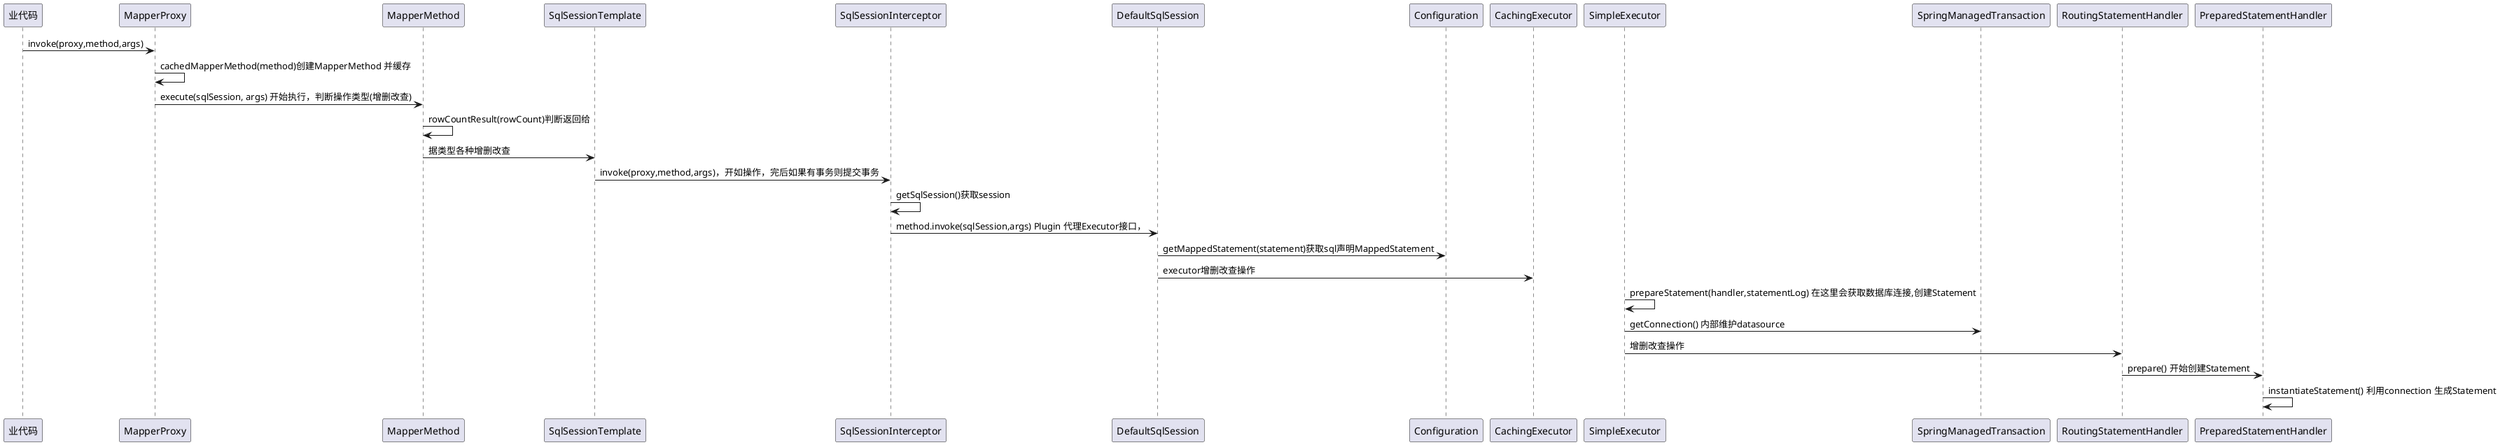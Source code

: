 
@startuml
业代码->MapperProxy:invoke(proxy,method,args)
MapperProxy->MapperProxy: cachedMapperMethod(method)创建MapperMethod 并缓存
MapperProxy->MapperMethod: execute(sqlSession, args) 开始执行，判断操作类型(增删改查)
MapperMethod->MapperMethod: rowCountResult(rowCount)判断返回给
MapperMethod->SqlSessionTemplate:据类型各种增删改查
SqlSessionTemplate->SqlSessionInterceptor:invoke(proxy,method,args)，开如操作，完后如果有事务则提交事务
SqlSessionInterceptor->SqlSessionInterceptor:getSqlSession()获取session
SqlSessionInterceptor->DefaultSqlSession:method.invoke(sqlSession,args) Plugin 代理Executor接口，
DefaultSqlSession->Configuration: getMappedStatement(statement)获取sql声明MappedStatement
DefaultSqlSession->CachingExecutor: executor增删改查操作
SimpleExecutor->SimpleExecutor:prepareStatement(handler,statementLog) 在这里会获取数据库连接,创建Statement
SimpleExecutor->SpringManagedTransaction:getConnection() 内部维护datasource
SimpleExecutor->RoutingStatementHandler: 增删改查操作
RoutingStatementHandler->PreparedStatementHandler:prepare() 开始创建Statement
PreparedStatementHandler->PreparedStatementHandler:instantiateStatement() 利用connection 生成Statement

@enduml
